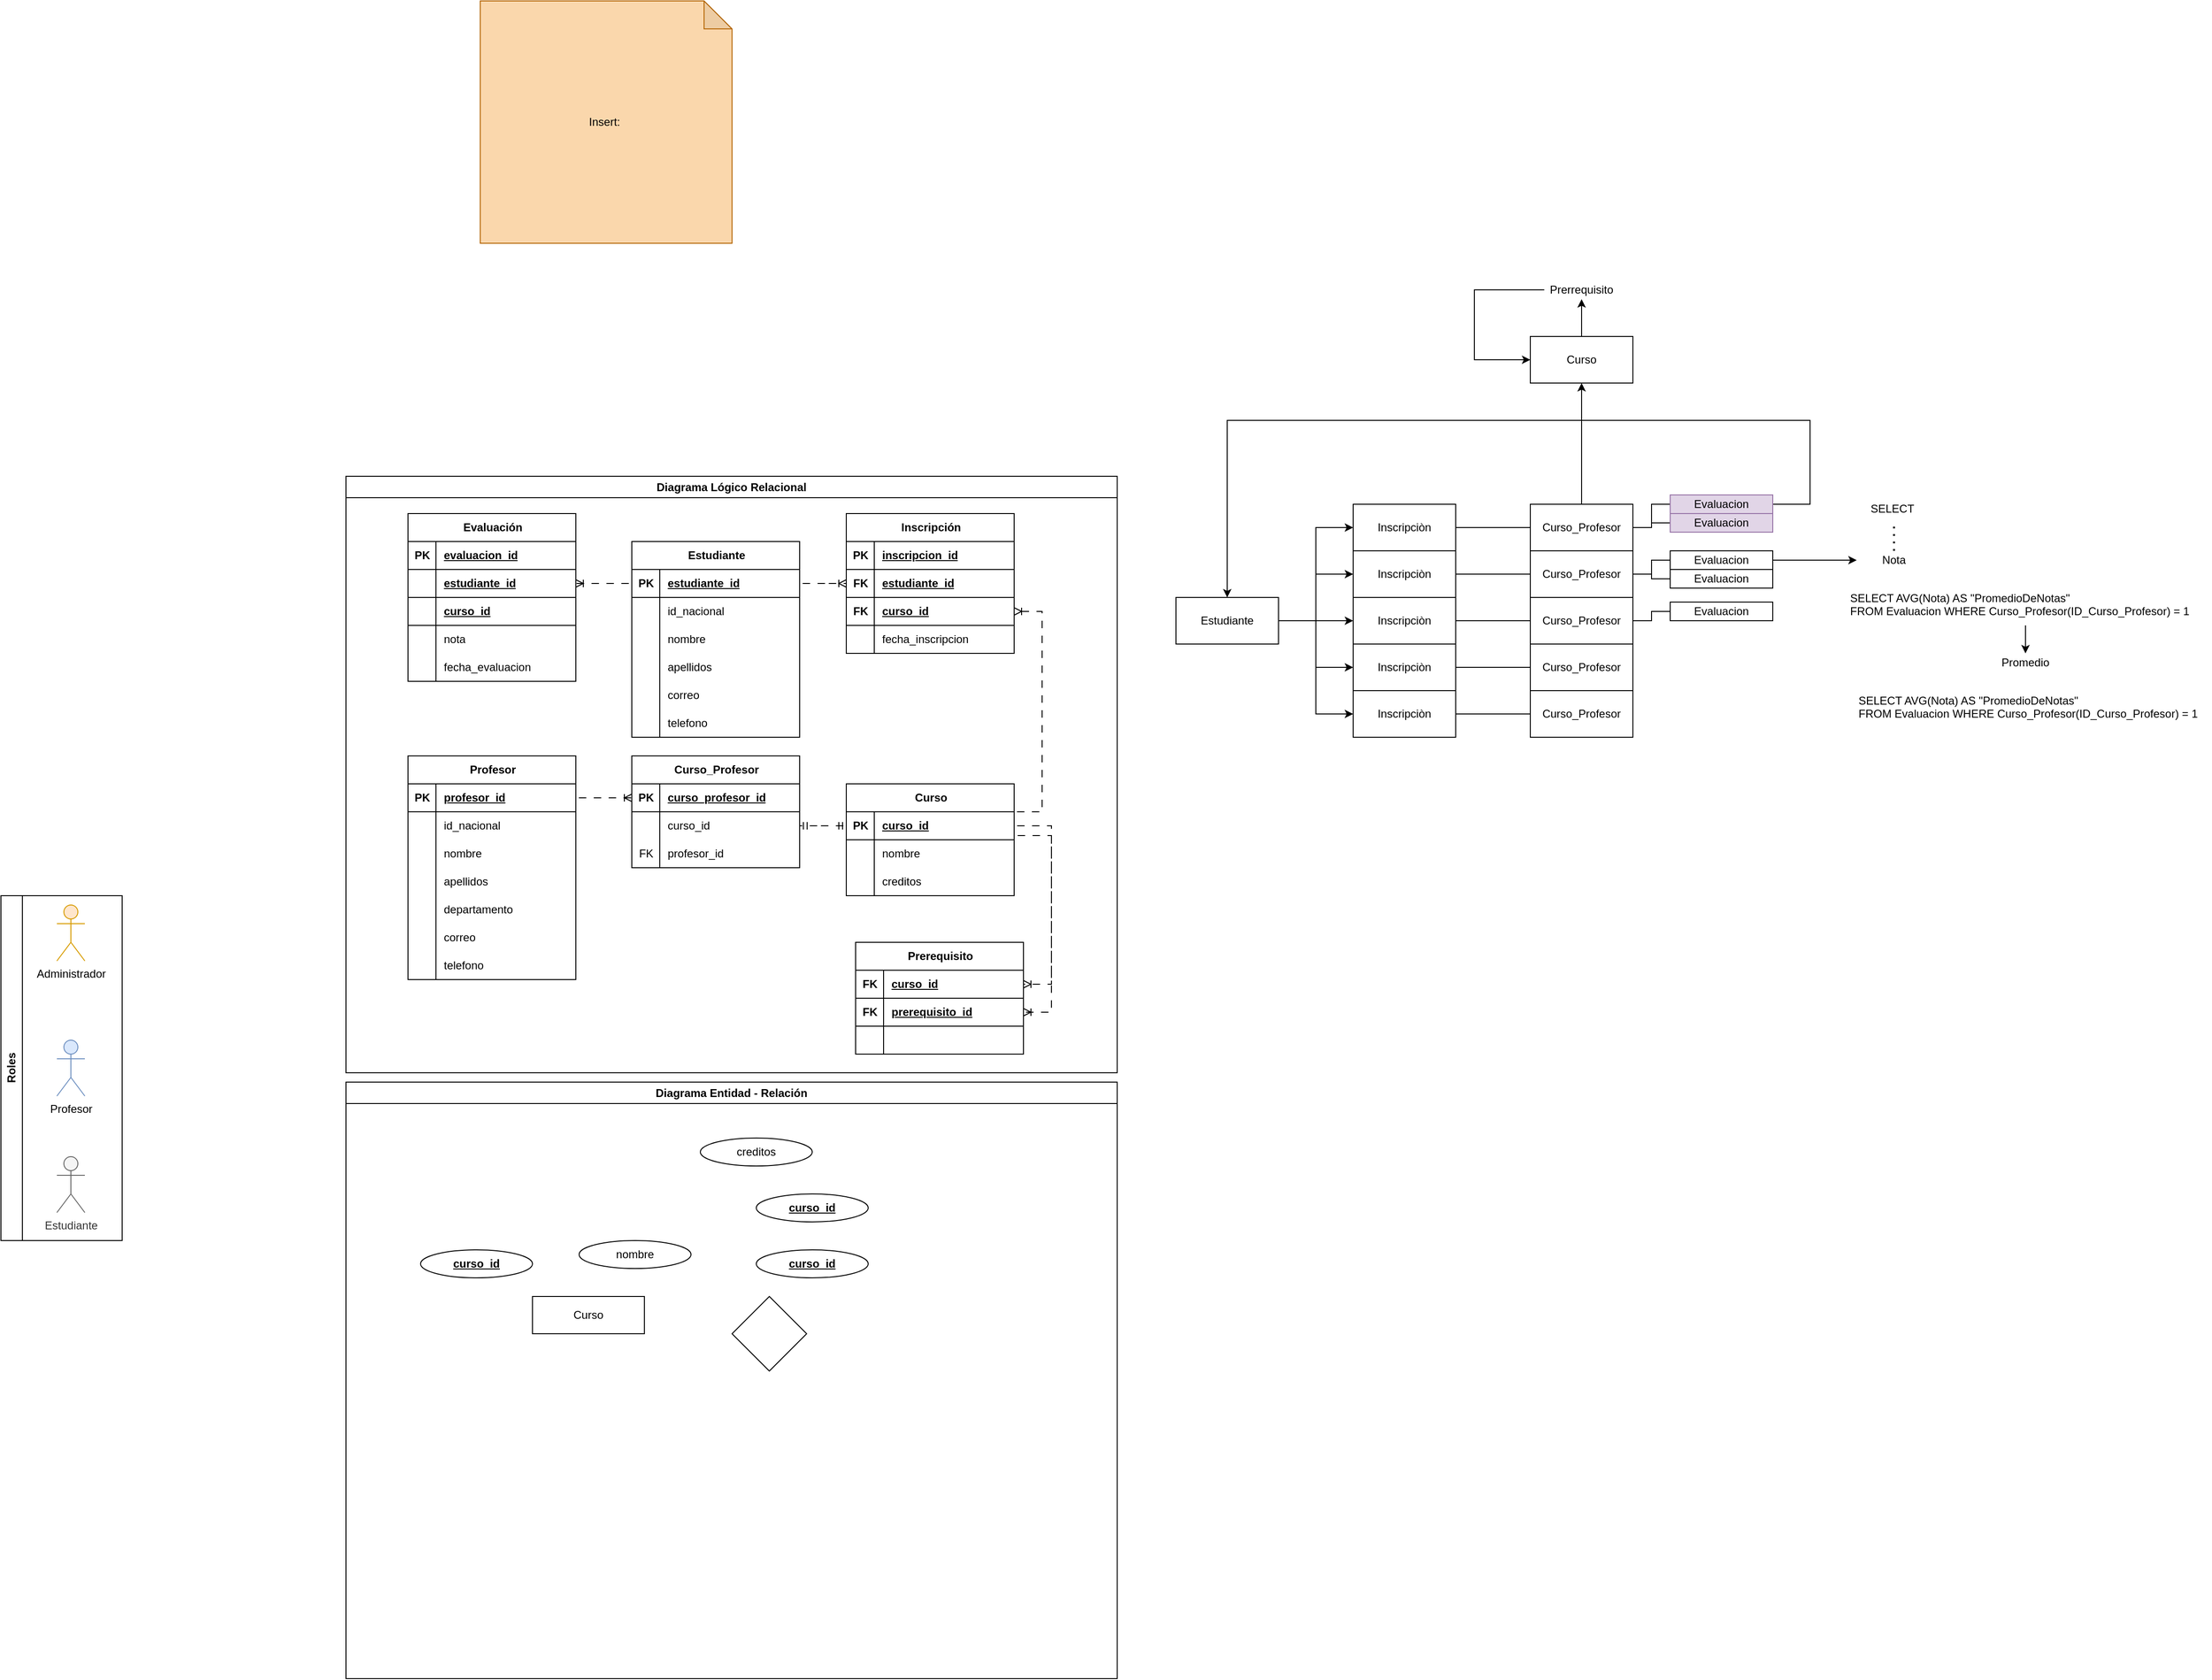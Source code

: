 <mxfile version="25.0.1">
  <diagram name="Página-1" id="Hu1RpbqM-3y1SFzPW29S">
    <mxGraphModel dx="1707" dy="1715" grid="1" gridSize="10" guides="1" tooltips="1" connect="1" arrows="1" fold="1" page="1" pageScale="1" pageWidth="827" pageHeight="1169" math="0" shadow="0">
      <root>
        <mxCell id="0" />
        <mxCell id="1" parent="0" />
        <mxCell id="tVakCNewuX55BOLKWGS_-75" style="edgeStyle=orthogonalEdgeStyle;rounded=0;orthogonalLoop=1;jettySize=auto;html=1;entryX=1;entryY=0.5;entryDx=0;entryDy=0;endArrow=ERone;endFill=0;startArrow=ERoneToMany;startFill=0;" parent="1" source="tVakCNewuX55BOLKWGS_-47" target="tVakCNewuX55BOLKWGS_-2" edge="1">
          <mxGeometry relative="1" as="geometry" />
        </mxCell>
        <mxCell id="tVakCNewuX55BOLKWGS_-76" style="edgeStyle=orthogonalEdgeStyle;rounded=0;orthogonalLoop=1;jettySize=auto;html=1;entryX=1;entryY=0.5;entryDx=0;entryDy=0;endArrow=ERone;endFill=0;startArrow=ERone;startFill=0;" parent="1" source="tVakCNewuX55BOLKWGS_-50" target="tVakCNewuX55BOLKWGS_-15" edge="1">
          <mxGeometry relative="1" as="geometry" />
        </mxCell>
        <mxCell id="tVakCNewuX55BOLKWGS_-77" style="edgeStyle=orthogonalEdgeStyle;rounded=0;orthogonalLoop=1;jettySize=auto;html=1;endArrow=ERone;endFill=0;startArrow=ERone;startFill=0;" parent="1" source="tVakCNewuX55BOLKWGS_-69" target="tVakCNewuX55BOLKWGS_-15" edge="1">
          <mxGeometry relative="1" as="geometry" />
        </mxCell>
        <mxCell id="tVakCNewuX55BOLKWGS_-78" style="edgeStyle=orthogonalEdgeStyle;rounded=0;orthogonalLoop=1;jettySize=auto;html=1;entryX=0;entryY=0.5;entryDx=0;entryDy=0;endArrow=ERone;endFill=0;startArrow=ERoneToMany;startFill=0;" parent="1" source="tVakCNewuX55BOLKWGS_-63" target="tVakCNewuX55BOLKWGS_-2" edge="1">
          <mxGeometry relative="1" as="geometry" />
        </mxCell>
        <mxCell id="tVakCNewuX55BOLKWGS_-80" value="Insert:&amp;nbsp;" style="shape=note;whiteSpace=wrap;html=1;backgroundOutline=1;darkOpacity=0.05;fillColor=#fad7ac;strokeColor=#b46504;" parent="1" vertex="1">
          <mxGeometry x="144" y="-510" width="270" height="260" as="geometry" />
        </mxCell>
        <mxCell id="IsDlNpFLp2fR5QmGu0Rg-20" value="" style="edgeStyle=orthogonalEdgeStyle;rounded=0;orthogonalLoop=1;jettySize=auto;html=1;" parent="1" source="IsDlNpFLp2fR5QmGu0Rg-18" target="IsDlNpFLp2fR5QmGu0Rg-19" edge="1">
          <mxGeometry relative="1" as="geometry" />
        </mxCell>
        <mxCell id="IsDlNpFLp2fR5QmGu0Rg-25" style="edgeStyle=orthogonalEdgeStyle;rounded=0;orthogonalLoop=1;jettySize=auto;html=1;entryX=0;entryY=0.5;entryDx=0;entryDy=0;" parent="1" source="IsDlNpFLp2fR5QmGu0Rg-18" target="IsDlNpFLp2fR5QmGu0Rg-21" edge="1">
          <mxGeometry relative="1" as="geometry" />
        </mxCell>
        <mxCell id="IsDlNpFLp2fR5QmGu0Rg-26" style="edgeStyle=orthogonalEdgeStyle;rounded=0;orthogonalLoop=1;jettySize=auto;html=1;entryX=0;entryY=0.5;entryDx=0;entryDy=0;" parent="1" source="IsDlNpFLp2fR5QmGu0Rg-18" target="IsDlNpFLp2fR5QmGu0Rg-23" edge="1">
          <mxGeometry relative="1" as="geometry" />
        </mxCell>
        <mxCell id="IsDlNpFLp2fR5QmGu0Rg-27" style="edgeStyle=orthogonalEdgeStyle;rounded=0;orthogonalLoop=1;jettySize=auto;html=1;entryX=0;entryY=0.5;entryDx=0;entryDy=0;" parent="1" source="IsDlNpFLp2fR5QmGu0Rg-18" target="IsDlNpFLp2fR5QmGu0Rg-24" edge="1">
          <mxGeometry relative="1" as="geometry" />
        </mxCell>
        <mxCell id="IsDlNpFLp2fR5QmGu0Rg-28" style="edgeStyle=orthogonalEdgeStyle;rounded=0;orthogonalLoop=1;jettySize=auto;html=1;entryX=0;entryY=0.5;entryDx=0;entryDy=0;" parent="1" source="IsDlNpFLp2fR5QmGu0Rg-18" target="IsDlNpFLp2fR5QmGu0Rg-22" edge="1">
          <mxGeometry relative="1" as="geometry" />
        </mxCell>
        <mxCell id="IsDlNpFLp2fR5QmGu0Rg-18" value="Estudiante" style="html=1;whiteSpace=wrap;" parent="1" vertex="1">
          <mxGeometry x="890" y="130" width="110" height="50" as="geometry" />
        </mxCell>
        <mxCell id="IsDlNpFLp2fR5QmGu0Rg-36" style="edgeStyle=orthogonalEdgeStyle;rounded=0;orthogonalLoop=1;jettySize=auto;html=1;entryX=0;entryY=0.5;entryDx=0;entryDy=0;endArrow=none;endFill=0;" parent="1" source="IsDlNpFLp2fR5QmGu0Rg-19" target="IsDlNpFLp2fR5QmGu0Rg-32" edge="1">
          <mxGeometry relative="1" as="geometry" />
        </mxCell>
        <mxCell id="IsDlNpFLp2fR5QmGu0Rg-19" value="Inscripciòn" style="html=1;whiteSpace=wrap;" parent="1" vertex="1">
          <mxGeometry x="1080" y="130" width="110" height="50" as="geometry" />
        </mxCell>
        <mxCell id="IsDlNpFLp2fR5QmGu0Rg-38" style="edgeStyle=orthogonalEdgeStyle;rounded=0;orthogonalLoop=1;jettySize=auto;html=1;entryX=0;entryY=0.5;entryDx=0;entryDy=0;endArrow=none;endFill=0;" parent="1" source="IsDlNpFLp2fR5QmGu0Rg-21" target="IsDlNpFLp2fR5QmGu0Rg-34" edge="1">
          <mxGeometry relative="1" as="geometry" />
        </mxCell>
        <mxCell id="IsDlNpFLp2fR5QmGu0Rg-21" value="Inscripciòn" style="html=1;whiteSpace=wrap;" parent="1" vertex="1">
          <mxGeometry x="1080" y="230" width="110" height="50" as="geometry" />
        </mxCell>
        <mxCell id="IsDlNpFLp2fR5QmGu0Rg-30" value="" style="edgeStyle=orthogonalEdgeStyle;rounded=0;orthogonalLoop=1;jettySize=auto;html=1;endArrow=none;endFill=0;" parent="1" source="IsDlNpFLp2fR5QmGu0Rg-22" target="IsDlNpFLp2fR5QmGu0Rg-29" edge="1">
          <mxGeometry relative="1" as="geometry" />
        </mxCell>
        <mxCell id="IsDlNpFLp2fR5QmGu0Rg-22" value="Inscripciòn" style="html=1;whiteSpace=wrap;" parent="1" vertex="1">
          <mxGeometry x="1080" y="30" width="110" height="50" as="geometry" />
        </mxCell>
        <mxCell id="IsDlNpFLp2fR5QmGu0Rg-37" style="edgeStyle=orthogonalEdgeStyle;rounded=0;orthogonalLoop=1;jettySize=auto;html=1;entryX=0;entryY=0.5;entryDx=0;entryDy=0;endArrow=none;endFill=0;" parent="1" source="IsDlNpFLp2fR5QmGu0Rg-23" target="IsDlNpFLp2fR5QmGu0Rg-33" edge="1">
          <mxGeometry relative="1" as="geometry" />
        </mxCell>
        <mxCell id="IsDlNpFLp2fR5QmGu0Rg-23" value="Inscripciòn" style="html=1;whiteSpace=wrap;" parent="1" vertex="1">
          <mxGeometry x="1080" y="180" width="110" height="50" as="geometry" />
        </mxCell>
        <mxCell id="IsDlNpFLp2fR5QmGu0Rg-35" style="edgeStyle=orthogonalEdgeStyle;rounded=0;orthogonalLoop=1;jettySize=auto;html=1;entryX=0;entryY=0.5;entryDx=0;entryDy=0;endArrow=none;endFill=0;" parent="1" source="IsDlNpFLp2fR5QmGu0Rg-24" target="IsDlNpFLp2fR5QmGu0Rg-31" edge="1">
          <mxGeometry relative="1" as="geometry" />
        </mxCell>
        <mxCell id="IsDlNpFLp2fR5QmGu0Rg-24" value="Inscripciòn" style="html=1;whiteSpace=wrap;" parent="1" vertex="1">
          <mxGeometry x="1080" y="80" width="110" height="50" as="geometry" />
        </mxCell>
        <mxCell id="IsDlNpFLp2fR5QmGu0Rg-40" value="" style="edgeStyle=orthogonalEdgeStyle;rounded=0;orthogonalLoop=1;jettySize=auto;html=1;endArrow=baseDash;endFill=0;" parent="1" source="IsDlNpFLp2fR5QmGu0Rg-29" target="IsDlNpFLp2fR5QmGu0Rg-39" edge="1">
          <mxGeometry relative="1" as="geometry" />
        </mxCell>
        <mxCell id="IsDlNpFLp2fR5QmGu0Rg-56" style="edgeStyle=orthogonalEdgeStyle;rounded=0;orthogonalLoop=1;jettySize=auto;html=1;entryX=0.5;entryY=1;entryDx=0;entryDy=0;" parent="1" source="IsDlNpFLp2fR5QmGu0Rg-29" target="IsDlNpFLp2fR5QmGu0Rg-55" edge="1">
          <mxGeometry relative="1" as="geometry" />
        </mxCell>
        <mxCell id="IsDlNpFLp2fR5QmGu0Rg-29" value="Curso_Profesor" style="html=1;whiteSpace=wrap;" parent="1" vertex="1">
          <mxGeometry x="1270" y="30" width="110" height="50" as="geometry" />
        </mxCell>
        <mxCell id="IsDlNpFLp2fR5QmGu0Rg-31" value="Curso_Profesor" style="html=1;whiteSpace=wrap;" parent="1" vertex="1">
          <mxGeometry x="1270" y="80" width="110" height="50" as="geometry" />
        </mxCell>
        <mxCell id="IsDlNpFLp2fR5QmGu0Rg-32" value="Curso_Profesor" style="html=1;whiteSpace=wrap;" parent="1" vertex="1">
          <mxGeometry x="1270" y="130" width="110" height="50" as="geometry" />
        </mxCell>
        <mxCell id="IsDlNpFLp2fR5QmGu0Rg-33" value="Curso_Profesor" style="html=1;whiteSpace=wrap;" parent="1" vertex="1">
          <mxGeometry x="1270" y="180" width="110" height="50" as="geometry" />
        </mxCell>
        <mxCell id="IsDlNpFLp2fR5QmGu0Rg-34" value="Curso_Profesor" style="html=1;whiteSpace=wrap;" parent="1" vertex="1">
          <mxGeometry x="1270" y="230" width="110" height="50" as="geometry" />
        </mxCell>
        <mxCell id="IsDlNpFLp2fR5QmGu0Rg-51" style="edgeStyle=orthogonalEdgeStyle;rounded=0;orthogonalLoop=1;jettySize=auto;html=1;entryX=0.5;entryY=0;entryDx=0;entryDy=0;exitX=1;exitY=0.5;exitDx=0;exitDy=0;" parent="1" source="IsDlNpFLp2fR5QmGu0Rg-39" target="IsDlNpFLp2fR5QmGu0Rg-18" edge="1">
          <mxGeometry relative="1" as="geometry">
            <Array as="points">
              <mxPoint x="1570" y="30" />
              <mxPoint x="1570" y="-60" />
              <mxPoint x="945" y="-60" />
            </Array>
          </mxGeometry>
        </mxCell>
        <mxCell id="IsDlNpFLp2fR5QmGu0Rg-39" value="Evaluacion" style="html=1;whiteSpace=wrap;fillColor=#e1d5e7;strokeColor=#9673a6;" parent="1" vertex="1">
          <mxGeometry x="1420" y="20" width="110" height="20" as="geometry" />
        </mxCell>
        <mxCell id="IsDlNpFLp2fR5QmGu0Rg-41" value="" style="edgeStyle=orthogonalEdgeStyle;rounded=0;orthogonalLoop=1;jettySize=auto;html=1;endArrow=baseDash;endFill=0;exitX=1;exitY=0.5;exitDx=0;exitDy=0;" parent="1" source="IsDlNpFLp2fR5QmGu0Rg-29" target="IsDlNpFLp2fR5QmGu0Rg-42" edge="1">
          <mxGeometry relative="1" as="geometry">
            <mxPoint x="1390" y="65" as="sourcePoint" />
          </mxGeometry>
        </mxCell>
        <mxCell id="IsDlNpFLp2fR5QmGu0Rg-42" value="Evaluacion" style="html=1;whiteSpace=wrap;fillColor=#e1d5e7;strokeColor=#9673a6;" parent="1" vertex="1">
          <mxGeometry x="1420" y="40" width="110" height="20" as="geometry" />
        </mxCell>
        <mxCell id="IsDlNpFLp2fR5QmGu0Rg-43" value="" style="edgeStyle=orthogonalEdgeStyle;rounded=0;orthogonalLoop=1;jettySize=auto;html=1;endArrow=baseDash;endFill=0;exitX=1;exitY=0.5;exitDx=0;exitDy=0;" parent="1" source="IsDlNpFLp2fR5QmGu0Rg-31" target="IsDlNpFLp2fR5QmGu0Rg-44" edge="1">
          <mxGeometry relative="1" as="geometry">
            <mxPoint x="1400" y="75" as="sourcePoint" />
          </mxGeometry>
        </mxCell>
        <mxCell id="IsDlNpFLp2fR5QmGu0Rg-44" value="Evaluacion" style="html=1;whiteSpace=wrap;" parent="1" vertex="1">
          <mxGeometry x="1420" y="100" width="110" height="20" as="geometry" />
        </mxCell>
        <mxCell id="IsDlNpFLp2fR5QmGu0Rg-45" value="" style="edgeStyle=orthogonalEdgeStyle;rounded=0;orthogonalLoop=1;jettySize=auto;html=1;endArrow=baseDash;endFill=0;exitX=1;exitY=0.5;exitDx=0;exitDy=0;" parent="1" source="IsDlNpFLp2fR5QmGu0Rg-31" target="IsDlNpFLp2fR5QmGu0Rg-46" edge="1">
          <mxGeometry relative="1" as="geometry">
            <mxPoint x="1410" y="85" as="sourcePoint" />
          </mxGeometry>
        </mxCell>
        <mxCell id="IsDlNpFLp2fR5QmGu0Rg-62" style="edgeStyle=orthogonalEdgeStyle;rounded=0;orthogonalLoop=1;jettySize=auto;html=1;" parent="1" source="IsDlNpFLp2fR5QmGu0Rg-46" target="IsDlNpFLp2fR5QmGu0Rg-61" edge="1">
          <mxGeometry relative="1" as="geometry" />
        </mxCell>
        <mxCell id="IsDlNpFLp2fR5QmGu0Rg-46" value="Evaluacion" style="html=1;whiteSpace=wrap;" parent="1" vertex="1">
          <mxGeometry x="1420" y="80" width="110" height="20" as="geometry" />
        </mxCell>
        <mxCell id="IsDlNpFLp2fR5QmGu0Rg-47" value="" style="edgeStyle=orthogonalEdgeStyle;rounded=0;orthogonalLoop=1;jettySize=auto;html=1;endArrow=baseDash;endFill=0;exitX=1;exitY=0.5;exitDx=0;exitDy=0;" parent="1" source="IsDlNpFLp2fR5QmGu0Rg-32" target="IsDlNpFLp2fR5QmGu0Rg-48" edge="1">
          <mxGeometry relative="1" as="geometry">
            <mxPoint x="1390" y="125" as="sourcePoint" />
          </mxGeometry>
        </mxCell>
        <mxCell id="IsDlNpFLp2fR5QmGu0Rg-48" value="Evaluacion" style="html=1;whiteSpace=wrap;" parent="1" vertex="1">
          <mxGeometry x="1420" y="135" width="110" height="20" as="geometry" />
        </mxCell>
        <mxCell id="IsDlNpFLp2fR5QmGu0Rg-58" style="edgeStyle=orthogonalEdgeStyle;rounded=0;orthogonalLoop=1;jettySize=auto;html=1;" parent="1" source="IsDlNpFLp2fR5QmGu0Rg-55" target="IsDlNpFLp2fR5QmGu0Rg-57" edge="1">
          <mxGeometry relative="1" as="geometry" />
        </mxCell>
        <mxCell id="IsDlNpFLp2fR5QmGu0Rg-55" value="Curso" style="html=1;whiteSpace=wrap;" parent="1" vertex="1">
          <mxGeometry x="1270" y="-150" width="110" height="50" as="geometry" />
        </mxCell>
        <mxCell id="IsDlNpFLp2fR5QmGu0Rg-59" style="edgeStyle=orthogonalEdgeStyle;rounded=0;orthogonalLoop=1;jettySize=auto;html=1;entryX=0;entryY=0.5;entryDx=0;entryDy=0;exitX=0;exitY=0.5;exitDx=0;exitDy=0;" parent="1" source="IsDlNpFLp2fR5QmGu0Rg-57" target="IsDlNpFLp2fR5QmGu0Rg-55" edge="1">
          <mxGeometry relative="1" as="geometry">
            <Array as="points">
              <mxPoint x="1210" y="-200" />
              <mxPoint x="1210" y="-125" />
            </Array>
          </mxGeometry>
        </mxCell>
        <UserObject label="Prerrequisito" placeholders="1" name="Variable" id="IsDlNpFLp2fR5QmGu0Rg-57">
          <mxCell style="text;html=1;strokeColor=none;fillColor=none;align=center;verticalAlign=middle;whiteSpace=wrap;overflow=hidden;" parent="1" vertex="1">
            <mxGeometry x="1285" y="-210" width="80" height="20" as="geometry" />
          </mxCell>
        </UserObject>
        <mxCell id="IsDlNpFLp2fR5QmGu0Rg-60" value="SELECT&amp;nbsp;" style="text;html=1;align=center;verticalAlign=middle;whiteSpace=wrap;rounded=0;" parent="1" vertex="1">
          <mxGeometry x="1630" y="20" width="60" height="30" as="geometry" />
        </mxCell>
        <UserObject label="Nota" placeholders="1" name="Variable" id="IsDlNpFLp2fR5QmGu0Rg-61">
          <mxCell style="text;html=1;strokeColor=none;fillColor=none;align=center;verticalAlign=middle;whiteSpace=wrap;overflow=hidden;" parent="1" vertex="1">
            <mxGeometry x="1620" y="80" width="80" height="20" as="geometry" />
          </mxCell>
        </UserObject>
        <mxCell id="IsDlNpFLp2fR5QmGu0Rg-63" value="" style="endArrow=none;dashed=1;html=1;dashPattern=1 3;strokeWidth=2;rounded=0;exitX=0.5;exitY=0;exitDx=0;exitDy=0;entryX=0.5;entryY=1;entryDx=0;entryDy=0;" parent="1" source="IsDlNpFLp2fR5QmGu0Rg-61" target="IsDlNpFLp2fR5QmGu0Rg-60" edge="1">
          <mxGeometry width="50" height="50" relative="1" as="geometry">
            <mxPoint x="1580" y="100" as="sourcePoint" />
            <mxPoint x="1630" y="50" as="targetPoint" />
          </mxGeometry>
        </mxCell>
        <mxCell id="IsDlNpFLp2fR5QmGu0Rg-66" style="edgeStyle=orthogonalEdgeStyle;rounded=0;orthogonalLoop=1;jettySize=auto;html=1;" parent="1" source="IsDlNpFLp2fR5QmGu0Rg-64" target="IsDlNpFLp2fR5QmGu0Rg-65" edge="1">
          <mxGeometry relative="1" as="geometry" />
        </mxCell>
        <mxCell id="IsDlNpFLp2fR5QmGu0Rg-64" value="SELECT AVG(Nota) AS &quot;PromedioDeNotas&quot;&lt;div&gt;FROM Evaluacion WHERE Curso_Profesor(ID_Curso_Profesor) = 1&lt;/div&gt;&lt;div&gt;&lt;br&gt;&lt;/div&gt;" style="text;html=1;align=left;verticalAlign=middle;whiteSpace=wrap;rounded=0;" parent="1" vertex="1">
          <mxGeometry x="1611" y="130" width="380" height="30" as="geometry" />
        </mxCell>
        <UserObject label="Promedio" placeholders="1" name="Variable" id="IsDlNpFLp2fR5QmGu0Rg-65">
          <mxCell style="text;html=1;strokeColor=none;fillColor=none;align=center;verticalAlign=middle;whiteSpace=wrap;overflow=hidden;" parent="1" vertex="1">
            <mxGeometry x="1761" y="190" width="80" height="20" as="geometry" />
          </mxCell>
        </UserObject>
        <mxCell id="IsDlNpFLp2fR5QmGu0Rg-67" value="SELECT AVG(Nota) AS &quot;PromedioDeNotas&quot;&lt;div&gt;FROM Evaluacion WHERE Curso_Profesor(ID_Curso_Profesor) = 1&lt;/div&gt;&lt;div&gt;&lt;br&gt;&lt;/div&gt;" style="text;html=1;align=left;verticalAlign=middle;whiteSpace=wrap;rounded=0;" parent="1" vertex="1">
          <mxGeometry x="1620" y="240" width="380" height="30" as="geometry" />
        </mxCell>
        <mxCell id="ZIFsrbRC7Q8bUAKaAm2p-65" value="Roles" style="swimlane;horizontal=0;whiteSpace=wrap;html=1;" vertex="1" parent="1">
          <mxGeometry x="-370" y="450" width="130" height="370" as="geometry" />
        </mxCell>
        <mxCell id="ZIFsrbRC7Q8bUAKaAm2p-2" value="Profesor" style="shape=umlActor;verticalLabelPosition=bottom;verticalAlign=top;html=1;outlineConnect=0;fillColor=#dae8fc;strokeColor=#6c8ebf;" vertex="1" parent="ZIFsrbRC7Q8bUAKaAm2p-65">
          <mxGeometry x="60" y="155" width="30" height="60" as="geometry" />
        </mxCell>
        <mxCell id="ZIFsrbRC7Q8bUAKaAm2p-1" value="Estudiante" style="shape=umlActor;verticalLabelPosition=bottom;verticalAlign=top;html=1;outlineConnect=0;fillColor=#f5f5f5;fontColor=#333333;strokeColor=#666666;" vertex="1" parent="ZIFsrbRC7Q8bUAKaAm2p-65">
          <mxGeometry x="60" y="280" width="30" height="60" as="geometry" />
        </mxCell>
        <mxCell id="ZIFsrbRC7Q8bUAKaAm2p-3" value="Administrador" style="shape=umlActor;verticalLabelPosition=bottom;verticalAlign=top;html=1;outlineConnect=0;fillColor=#ffe6cc;strokeColor=#d79b00;" vertex="1" parent="ZIFsrbRC7Q8bUAKaAm2p-65">
          <mxGeometry x="60" y="10" width="30" height="60" as="geometry" />
        </mxCell>
        <mxCell id="ZIFsrbRC7Q8bUAKaAm2p-66" value="Diagrama Lógico Relacional" style="swimlane;whiteSpace=wrap;html=1;" vertex="1" parent="1">
          <mxGeometry width="827" height="640" as="geometry" />
        </mxCell>
        <mxCell id="tVakCNewuX55BOLKWGS_-1" value="Estudiante" style="shape=table;startSize=30;container=1;collapsible=1;childLayout=tableLayout;fixedRows=1;rowLines=0;fontStyle=1;align=center;resizeLast=1;html=1;" parent="ZIFsrbRC7Q8bUAKaAm2p-66" vertex="1">
          <mxGeometry x="306.5" y="70" width="180" height="210" as="geometry" />
        </mxCell>
        <mxCell id="tVakCNewuX55BOLKWGS_-2" value="" style="shape=tableRow;horizontal=0;startSize=0;swimlaneHead=0;swimlaneBody=0;fillColor=none;collapsible=0;dropTarget=0;points=[[0,0.5],[1,0.5]];portConstraint=eastwest;top=0;left=0;right=0;bottom=1;" parent="tVakCNewuX55BOLKWGS_-1" vertex="1">
          <mxGeometry y="30" width="180" height="30" as="geometry" />
        </mxCell>
        <mxCell id="tVakCNewuX55BOLKWGS_-3" value="PK" style="shape=partialRectangle;connectable=0;fillColor=none;top=0;left=0;bottom=0;right=0;fontStyle=1;overflow=hidden;whiteSpace=wrap;html=1;" parent="tVakCNewuX55BOLKWGS_-2" vertex="1">
          <mxGeometry width="30" height="30" as="geometry">
            <mxRectangle width="30" height="30" as="alternateBounds" />
          </mxGeometry>
        </mxCell>
        <mxCell id="tVakCNewuX55BOLKWGS_-4" value="estudiante_id" style="shape=partialRectangle;connectable=0;fillColor=none;top=0;left=0;bottom=0;right=0;align=left;spacingLeft=6;fontStyle=5;overflow=hidden;whiteSpace=wrap;html=1;" parent="tVakCNewuX55BOLKWGS_-2" vertex="1">
          <mxGeometry x="30" width="150" height="30" as="geometry">
            <mxRectangle width="150" height="30" as="alternateBounds" />
          </mxGeometry>
        </mxCell>
        <mxCell id="ZIFsrbRC7Q8bUAKaAm2p-4" style="shape=tableRow;horizontal=0;startSize=0;swimlaneHead=0;swimlaneBody=0;fillColor=none;collapsible=0;dropTarget=0;points=[[0,0.5],[1,0.5]];portConstraint=eastwest;top=0;left=0;right=0;bottom=0;" vertex="1" parent="tVakCNewuX55BOLKWGS_-1">
          <mxGeometry y="60" width="180" height="30" as="geometry" />
        </mxCell>
        <mxCell id="ZIFsrbRC7Q8bUAKaAm2p-5" style="shape=partialRectangle;connectable=0;fillColor=none;top=0;left=0;bottom=0;right=0;editable=1;overflow=hidden;whiteSpace=wrap;html=1;" vertex="1" parent="ZIFsrbRC7Q8bUAKaAm2p-4">
          <mxGeometry width="30" height="30" as="geometry">
            <mxRectangle width="30" height="30" as="alternateBounds" />
          </mxGeometry>
        </mxCell>
        <mxCell id="ZIFsrbRC7Q8bUAKaAm2p-6" value="id_nacional" style="shape=partialRectangle;connectable=0;fillColor=none;top=0;left=0;bottom=0;right=0;align=left;spacingLeft=6;overflow=hidden;whiteSpace=wrap;html=1;" vertex="1" parent="ZIFsrbRC7Q8bUAKaAm2p-4">
          <mxGeometry x="30" width="150" height="30" as="geometry">
            <mxRectangle width="150" height="30" as="alternateBounds" />
          </mxGeometry>
        </mxCell>
        <mxCell id="tVakCNewuX55BOLKWGS_-5" value="" style="shape=tableRow;horizontal=0;startSize=0;swimlaneHead=0;swimlaneBody=0;fillColor=none;collapsible=0;dropTarget=0;points=[[0,0.5],[1,0.5]];portConstraint=eastwest;top=0;left=0;right=0;bottom=0;" parent="tVakCNewuX55BOLKWGS_-1" vertex="1">
          <mxGeometry y="90" width="180" height="30" as="geometry" />
        </mxCell>
        <mxCell id="tVakCNewuX55BOLKWGS_-6" value="" style="shape=partialRectangle;connectable=0;fillColor=none;top=0;left=0;bottom=0;right=0;editable=1;overflow=hidden;whiteSpace=wrap;html=1;" parent="tVakCNewuX55BOLKWGS_-5" vertex="1">
          <mxGeometry width="30" height="30" as="geometry">
            <mxRectangle width="30" height="30" as="alternateBounds" />
          </mxGeometry>
        </mxCell>
        <mxCell id="tVakCNewuX55BOLKWGS_-7" value="nombre" style="shape=partialRectangle;connectable=0;fillColor=none;top=0;left=0;bottom=0;right=0;align=left;spacingLeft=6;overflow=hidden;whiteSpace=wrap;html=1;" parent="tVakCNewuX55BOLKWGS_-5" vertex="1">
          <mxGeometry x="30" width="150" height="30" as="geometry">
            <mxRectangle width="150" height="30" as="alternateBounds" />
          </mxGeometry>
        </mxCell>
        <mxCell id="tVakCNewuX55BOLKWGS_-8" value="" style="shape=tableRow;horizontal=0;startSize=0;swimlaneHead=0;swimlaneBody=0;fillColor=none;collapsible=0;dropTarget=0;points=[[0,0.5],[1,0.5]];portConstraint=eastwest;top=0;left=0;right=0;bottom=0;" parent="tVakCNewuX55BOLKWGS_-1" vertex="1">
          <mxGeometry y="120" width="180" height="30" as="geometry" />
        </mxCell>
        <mxCell id="tVakCNewuX55BOLKWGS_-9" value="" style="shape=partialRectangle;connectable=0;fillColor=none;top=0;left=0;bottom=0;right=0;editable=1;overflow=hidden;whiteSpace=wrap;html=1;" parent="tVakCNewuX55BOLKWGS_-8" vertex="1">
          <mxGeometry width="30" height="30" as="geometry">
            <mxRectangle width="30" height="30" as="alternateBounds" />
          </mxGeometry>
        </mxCell>
        <mxCell id="tVakCNewuX55BOLKWGS_-10" value="apellidos" style="shape=partialRectangle;connectable=0;fillColor=none;top=0;left=0;bottom=0;right=0;align=left;spacingLeft=6;overflow=hidden;whiteSpace=wrap;html=1;" parent="tVakCNewuX55BOLKWGS_-8" vertex="1">
          <mxGeometry x="30" width="150" height="30" as="geometry">
            <mxRectangle width="150" height="30" as="alternateBounds" />
          </mxGeometry>
        </mxCell>
        <mxCell id="tVakCNewuX55BOLKWGS_-11" value="" style="shape=tableRow;horizontal=0;startSize=0;swimlaneHead=0;swimlaneBody=0;fillColor=none;collapsible=0;dropTarget=0;points=[[0,0.5],[1,0.5]];portConstraint=eastwest;top=0;left=0;right=0;bottom=0;" parent="tVakCNewuX55BOLKWGS_-1" vertex="1">
          <mxGeometry y="150" width="180" height="30" as="geometry" />
        </mxCell>
        <mxCell id="tVakCNewuX55BOLKWGS_-12" value="" style="shape=partialRectangle;connectable=0;fillColor=none;top=0;left=0;bottom=0;right=0;editable=1;overflow=hidden;whiteSpace=wrap;html=1;" parent="tVakCNewuX55BOLKWGS_-11" vertex="1">
          <mxGeometry width="30" height="30" as="geometry">
            <mxRectangle width="30" height="30" as="alternateBounds" />
          </mxGeometry>
        </mxCell>
        <mxCell id="tVakCNewuX55BOLKWGS_-13" value="correo" style="shape=partialRectangle;connectable=0;fillColor=none;top=0;left=0;bottom=0;right=0;align=left;spacingLeft=6;overflow=hidden;whiteSpace=wrap;html=1;" parent="tVakCNewuX55BOLKWGS_-11" vertex="1">
          <mxGeometry x="30" width="150" height="30" as="geometry">
            <mxRectangle width="150" height="30" as="alternateBounds" />
          </mxGeometry>
        </mxCell>
        <mxCell id="tVakCNewuX55BOLKWGS_-72" style="shape=tableRow;horizontal=0;startSize=0;swimlaneHead=0;swimlaneBody=0;fillColor=none;collapsible=0;dropTarget=0;points=[[0,0.5],[1,0.5]];portConstraint=eastwest;top=0;left=0;right=0;bottom=0;" parent="tVakCNewuX55BOLKWGS_-1" vertex="1">
          <mxGeometry y="180" width="180" height="30" as="geometry" />
        </mxCell>
        <mxCell id="tVakCNewuX55BOLKWGS_-73" style="shape=partialRectangle;connectable=0;fillColor=none;top=0;left=0;bottom=0;right=0;editable=1;overflow=hidden;whiteSpace=wrap;html=1;" parent="tVakCNewuX55BOLKWGS_-72" vertex="1">
          <mxGeometry width="30" height="30" as="geometry">
            <mxRectangle width="30" height="30" as="alternateBounds" />
          </mxGeometry>
        </mxCell>
        <mxCell id="tVakCNewuX55BOLKWGS_-74" value="telefono" style="shape=partialRectangle;connectable=0;fillColor=none;top=0;left=0;bottom=0;right=0;align=left;spacingLeft=6;overflow=hidden;whiteSpace=wrap;html=1;" parent="tVakCNewuX55BOLKWGS_-72" vertex="1">
          <mxGeometry x="30" width="150" height="30" as="geometry">
            <mxRectangle width="150" height="30" as="alternateBounds" />
          </mxGeometry>
        </mxCell>
        <mxCell id="tVakCNewuX55BOLKWGS_-14" value="Curso_Profesor" style="shape=table;startSize=30;container=1;collapsible=1;childLayout=tableLayout;fixedRows=1;rowLines=0;fontStyle=1;align=center;resizeLast=1;html=1;" parent="ZIFsrbRC7Q8bUAKaAm2p-66" vertex="1">
          <mxGeometry x="306.5" y="300" width="180" height="120" as="geometry" />
        </mxCell>
        <mxCell id="tVakCNewuX55BOLKWGS_-15" value="" style="shape=tableRow;horizontal=0;startSize=0;swimlaneHead=0;swimlaneBody=0;fillColor=none;collapsible=0;dropTarget=0;points=[[0,0.5],[1,0.5]];portConstraint=eastwest;top=0;left=0;right=0;bottom=1;" parent="tVakCNewuX55BOLKWGS_-14" vertex="1">
          <mxGeometry y="30" width="180" height="30" as="geometry" />
        </mxCell>
        <mxCell id="tVakCNewuX55BOLKWGS_-16" value="PK" style="shape=partialRectangle;connectable=0;fillColor=none;top=0;left=0;bottom=0;right=0;fontStyle=1;overflow=hidden;whiteSpace=wrap;html=1;" parent="tVakCNewuX55BOLKWGS_-15" vertex="1">
          <mxGeometry width="30" height="30" as="geometry">
            <mxRectangle width="30" height="30" as="alternateBounds" />
          </mxGeometry>
        </mxCell>
        <mxCell id="tVakCNewuX55BOLKWGS_-17" value="curso_profesor_id" style="shape=partialRectangle;connectable=0;fillColor=none;top=0;left=0;bottom=0;right=0;align=left;spacingLeft=6;fontStyle=5;overflow=hidden;whiteSpace=wrap;html=1;" parent="tVakCNewuX55BOLKWGS_-15" vertex="1">
          <mxGeometry x="30" width="150" height="30" as="geometry">
            <mxRectangle width="150" height="30" as="alternateBounds" />
          </mxGeometry>
        </mxCell>
        <mxCell id="tVakCNewuX55BOLKWGS_-18" value="" style="shape=tableRow;horizontal=0;startSize=0;swimlaneHead=0;swimlaneBody=0;fillColor=none;collapsible=0;dropTarget=0;points=[[0,0.5],[1,0.5]];portConstraint=eastwest;top=0;left=0;right=0;bottom=0;" parent="tVakCNewuX55BOLKWGS_-14" vertex="1">
          <mxGeometry y="60" width="180" height="30" as="geometry" />
        </mxCell>
        <mxCell id="tVakCNewuX55BOLKWGS_-19" value="" style="shape=partialRectangle;connectable=0;fillColor=none;top=0;left=0;bottom=0;right=0;editable=1;overflow=hidden;whiteSpace=wrap;html=1;" parent="tVakCNewuX55BOLKWGS_-18" vertex="1">
          <mxGeometry width="30" height="30" as="geometry">
            <mxRectangle width="30" height="30" as="alternateBounds" />
          </mxGeometry>
        </mxCell>
        <mxCell id="tVakCNewuX55BOLKWGS_-20" value="curso_id" style="shape=partialRectangle;connectable=0;fillColor=none;top=0;left=0;bottom=0;right=0;align=left;spacingLeft=6;overflow=hidden;whiteSpace=wrap;html=1;" parent="tVakCNewuX55BOLKWGS_-18" vertex="1">
          <mxGeometry x="30" width="150" height="30" as="geometry">
            <mxRectangle width="150" height="30" as="alternateBounds" />
          </mxGeometry>
        </mxCell>
        <mxCell id="tVakCNewuX55BOLKWGS_-66" style="shape=tableRow;horizontal=0;startSize=0;swimlaneHead=0;swimlaneBody=0;fillColor=none;collapsible=0;dropTarget=0;points=[[0,0.5],[1,0.5]];portConstraint=eastwest;top=0;left=0;right=0;bottom=0;" parent="tVakCNewuX55BOLKWGS_-14" vertex="1">
          <mxGeometry y="90" width="180" height="30" as="geometry" />
        </mxCell>
        <mxCell id="tVakCNewuX55BOLKWGS_-67" value="FK" style="shape=partialRectangle;connectable=0;fillColor=none;top=0;left=0;bottom=0;right=0;editable=1;overflow=hidden;whiteSpace=wrap;html=1;" parent="tVakCNewuX55BOLKWGS_-66" vertex="1">
          <mxGeometry width="30" height="30" as="geometry">
            <mxRectangle width="30" height="30" as="alternateBounds" />
          </mxGeometry>
        </mxCell>
        <mxCell id="tVakCNewuX55BOLKWGS_-68" value="profesor_id" style="shape=partialRectangle;connectable=0;fillColor=none;top=0;left=0;bottom=0;right=0;align=left;spacingLeft=6;overflow=hidden;whiteSpace=wrap;html=1;" parent="tVakCNewuX55BOLKWGS_-66" vertex="1">
          <mxGeometry x="30" width="150" height="30" as="geometry">
            <mxRectangle width="150" height="30" as="alternateBounds" />
          </mxGeometry>
        </mxCell>
        <mxCell id="tVakCNewuX55BOLKWGS_-27" value="Profesor" style="shape=table;startSize=30;container=1;collapsible=1;childLayout=tableLayout;fixedRows=1;rowLines=0;fontStyle=1;align=center;resizeLast=1;html=1;" parent="ZIFsrbRC7Q8bUAKaAm2p-66" vertex="1">
          <mxGeometry x="66.5" y="300" width="180" height="240" as="geometry" />
        </mxCell>
        <mxCell id="tVakCNewuX55BOLKWGS_-28" value="" style="shape=tableRow;horizontal=0;startSize=0;swimlaneHead=0;swimlaneBody=0;fillColor=none;collapsible=0;dropTarget=0;points=[[0,0.5],[1,0.5]];portConstraint=eastwest;top=0;left=0;right=0;bottom=1;" parent="tVakCNewuX55BOLKWGS_-27" vertex="1">
          <mxGeometry y="30" width="180" height="30" as="geometry" />
        </mxCell>
        <mxCell id="tVakCNewuX55BOLKWGS_-29" value="PK" style="shape=partialRectangle;connectable=0;fillColor=none;top=0;left=0;bottom=0;right=0;fontStyle=1;overflow=hidden;whiteSpace=wrap;html=1;" parent="tVakCNewuX55BOLKWGS_-28" vertex="1">
          <mxGeometry width="30" height="30" as="geometry">
            <mxRectangle width="30" height="30" as="alternateBounds" />
          </mxGeometry>
        </mxCell>
        <mxCell id="tVakCNewuX55BOLKWGS_-30" value="profesor_id" style="shape=partialRectangle;connectable=0;fillColor=none;top=0;left=0;bottom=0;right=0;align=left;spacingLeft=6;fontStyle=5;overflow=hidden;whiteSpace=wrap;html=1;" parent="tVakCNewuX55BOLKWGS_-28" vertex="1">
          <mxGeometry x="30" width="150" height="30" as="geometry">
            <mxRectangle width="150" height="30" as="alternateBounds" />
          </mxGeometry>
        </mxCell>
        <mxCell id="ZIFsrbRC7Q8bUAKaAm2p-7" style="shape=tableRow;horizontal=0;startSize=0;swimlaneHead=0;swimlaneBody=0;fillColor=none;collapsible=0;dropTarget=0;points=[[0,0.5],[1,0.5]];portConstraint=eastwest;top=0;left=0;right=0;bottom=0;" vertex="1" parent="tVakCNewuX55BOLKWGS_-27">
          <mxGeometry y="60" width="180" height="30" as="geometry" />
        </mxCell>
        <mxCell id="ZIFsrbRC7Q8bUAKaAm2p-8" style="shape=partialRectangle;connectable=0;fillColor=none;top=0;left=0;bottom=0;right=0;editable=1;overflow=hidden;whiteSpace=wrap;html=1;" vertex="1" parent="ZIFsrbRC7Q8bUAKaAm2p-7">
          <mxGeometry width="30" height="30" as="geometry">
            <mxRectangle width="30" height="30" as="alternateBounds" />
          </mxGeometry>
        </mxCell>
        <mxCell id="ZIFsrbRC7Q8bUAKaAm2p-9" value="id_nacional" style="shape=partialRectangle;connectable=0;fillColor=none;top=0;left=0;bottom=0;right=0;align=left;spacingLeft=6;overflow=hidden;whiteSpace=wrap;html=1;" vertex="1" parent="ZIFsrbRC7Q8bUAKaAm2p-7">
          <mxGeometry x="30" width="150" height="30" as="geometry">
            <mxRectangle width="150" height="30" as="alternateBounds" />
          </mxGeometry>
        </mxCell>
        <mxCell id="tVakCNewuX55BOLKWGS_-31" value="" style="shape=tableRow;horizontal=0;startSize=0;swimlaneHead=0;swimlaneBody=0;fillColor=none;collapsible=0;dropTarget=0;points=[[0,0.5],[1,0.5]];portConstraint=eastwest;top=0;left=0;right=0;bottom=0;" parent="tVakCNewuX55BOLKWGS_-27" vertex="1">
          <mxGeometry y="90" width="180" height="30" as="geometry" />
        </mxCell>
        <mxCell id="tVakCNewuX55BOLKWGS_-32" value="" style="shape=partialRectangle;connectable=0;fillColor=none;top=0;left=0;bottom=0;right=0;editable=1;overflow=hidden;whiteSpace=wrap;html=1;" parent="tVakCNewuX55BOLKWGS_-31" vertex="1">
          <mxGeometry width="30" height="30" as="geometry">
            <mxRectangle width="30" height="30" as="alternateBounds" />
          </mxGeometry>
        </mxCell>
        <mxCell id="tVakCNewuX55BOLKWGS_-33" value="nombre" style="shape=partialRectangle;connectable=0;fillColor=none;top=0;left=0;bottom=0;right=0;align=left;spacingLeft=6;overflow=hidden;whiteSpace=wrap;html=1;" parent="tVakCNewuX55BOLKWGS_-31" vertex="1">
          <mxGeometry x="30" width="150" height="30" as="geometry">
            <mxRectangle width="150" height="30" as="alternateBounds" />
          </mxGeometry>
        </mxCell>
        <mxCell id="ZIFsrbRC7Q8bUAKaAm2p-13" style="shape=tableRow;horizontal=0;startSize=0;swimlaneHead=0;swimlaneBody=0;fillColor=none;collapsible=0;dropTarget=0;points=[[0,0.5],[1,0.5]];portConstraint=eastwest;top=0;left=0;right=0;bottom=0;" vertex="1" parent="tVakCNewuX55BOLKWGS_-27">
          <mxGeometry y="120" width="180" height="30" as="geometry" />
        </mxCell>
        <mxCell id="ZIFsrbRC7Q8bUAKaAm2p-14" style="shape=partialRectangle;connectable=0;fillColor=none;top=0;left=0;bottom=0;right=0;editable=1;overflow=hidden;whiteSpace=wrap;html=1;" vertex="1" parent="ZIFsrbRC7Q8bUAKaAm2p-13">
          <mxGeometry width="30" height="30" as="geometry">
            <mxRectangle width="30" height="30" as="alternateBounds" />
          </mxGeometry>
        </mxCell>
        <mxCell id="ZIFsrbRC7Q8bUAKaAm2p-15" value="apellidos" style="shape=partialRectangle;connectable=0;fillColor=none;top=0;left=0;bottom=0;right=0;align=left;spacingLeft=6;overflow=hidden;whiteSpace=wrap;html=1;" vertex="1" parent="ZIFsrbRC7Q8bUAKaAm2p-13">
          <mxGeometry x="30" width="150" height="30" as="geometry">
            <mxRectangle width="150" height="30" as="alternateBounds" />
          </mxGeometry>
        </mxCell>
        <mxCell id="tVakCNewuX55BOLKWGS_-34" value="" style="shape=tableRow;horizontal=0;startSize=0;swimlaneHead=0;swimlaneBody=0;fillColor=none;collapsible=0;dropTarget=0;points=[[0,0.5],[1,0.5]];portConstraint=eastwest;top=0;left=0;right=0;bottom=0;" parent="tVakCNewuX55BOLKWGS_-27" vertex="1">
          <mxGeometry y="150" width="180" height="30" as="geometry" />
        </mxCell>
        <mxCell id="tVakCNewuX55BOLKWGS_-35" value="" style="shape=partialRectangle;connectable=0;fillColor=none;top=0;left=0;bottom=0;right=0;editable=1;overflow=hidden;whiteSpace=wrap;html=1;" parent="tVakCNewuX55BOLKWGS_-34" vertex="1">
          <mxGeometry width="30" height="30" as="geometry">
            <mxRectangle width="30" height="30" as="alternateBounds" />
          </mxGeometry>
        </mxCell>
        <mxCell id="tVakCNewuX55BOLKWGS_-36" value="departamento" style="shape=partialRectangle;connectable=0;fillColor=none;top=0;left=0;bottom=0;right=0;align=left;spacingLeft=6;overflow=hidden;whiteSpace=wrap;html=1;" parent="tVakCNewuX55BOLKWGS_-34" vertex="1">
          <mxGeometry x="30" width="150" height="30" as="geometry">
            <mxRectangle width="150" height="30" as="alternateBounds" />
          </mxGeometry>
        </mxCell>
        <mxCell id="tVakCNewuX55BOLKWGS_-37" value="" style="shape=tableRow;horizontal=0;startSize=0;swimlaneHead=0;swimlaneBody=0;fillColor=none;collapsible=0;dropTarget=0;points=[[0,0.5],[1,0.5]];portConstraint=eastwest;top=0;left=0;right=0;bottom=0;" parent="tVakCNewuX55BOLKWGS_-27" vertex="1">
          <mxGeometry y="180" width="180" height="30" as="geometry" />
        </mxCell>
        <mxCell id="tVakCNewuX55BOLKWGS_-38" value="" style="shape=partialRectangle;connectable=0;fillColor=none;top=0;left=0;bottom=0;right=0;editable=1;overflow=hidden;whiteSpace=wrap;html=1;" parent="tVakCNewuX55BOLKWGS_-37" vertex="1">
          <mxGeometry width="30" height="30" as="geometry">
            <mxRectangle width="30" height="30" as="alternateBounds" />
          </mxGeometry>
        </mxCell>
        <mxCell id="tVakCNewuX55BOLKWGS_-39" value="correo" style="shape=partialRectangle;connectable=0;fillColor=none;top=0;left=0;bottom=0;right=0;align=left;spacingLeft=6;overflow=hidden;whiteSpace=wrap;html=1;" parent="tVakCNewuX55BOLKWGS_-37" vertex="1">
          <mxGeometry x="30" width="150" height="30" as="geometry">
            <mxRectangle width="150" height="30" as="alternateBounds" />
          </mxGeometry>
        </mxCell>
        <mxCell id="ZIFsrbRC7Q8bUAKaAm2p-16" style="shape=tableRow;horizontal=0;startSize=0;swimlaneHead=0;swimlaneBody=0;fillColor=none;collapsible=0;dropTarget=0;points=[[0,0.5],[1,0.5]];portConstraint=eastwest;top=0;left=0;right=0;bottom=0;" vertex="1" parent="tVakCNewuX55BOLKWGS_-27">
          <mxGeometry y="210" width="180" height="30" as="geometry" />
        </mxCell>
        <mxCell id="ZIFsrbRC7Q8bUAKaAm2p-17" style="shape=partialRectangle;connectable=0;fillColor=none;top=0;left=0;bottom=0;right=0;editable=1;overflow=hidden;whiteSpace=wrap;html=1;" vertex="1" parent="ZIFsrbRC7Q8bUAKaAm2p-16">
          <mxGeometry width="30" height="30" as="geometry">
            <mxRectangle width="30" height="30" as="alternateBounds" />
          </mxGeometry>
        </mxCell>
        <mxCell id="ZIFsrbRC7Q8bUAKaAm2p-18" value="telefono" style="shape=partialRectangle;connectable=0;fillColor=none;top=0;left=0;bottom=0;right=0;align=left;spacingLeft=6;overflow=hidden;whiteSpace=wrap;html=1;" vertex="1" parent="ZIFsrbRC7Q8bUAKaAm2p-16">
          <mxGeometry x="30" width="150" height="30" as="geometry">
            <mxRectangle width="150" height="30" as="alternateBounds" />
          </mxGeometry>
        </mxCell>
        <mxCell id="tVakCNewuX55BOLKWGS_-40" value="Inscripción" style="shape=table;startSize=30;container=1;collapsible=1;childLayout=tableLayout;fixedRows=1;rowLines=0;fontStyle=1;align=center;resizeLast=1;html=1;" parent="ZIFsrbRC7Q8bUAKaAm2p-66" vertex="1">
          <mxGeometry x="536.5" y="40" width="180" height="150" as="geometry" />
        </mxCell>
        <mxCell id="tVakCNewuX55BOLKWGS_-41" value="" style="shape=tableRow;horizontal=0;startSize=0;swimlaneHead=0;swimlaneBody=0;fillColor=none;collapsible=0;dropTarget=0;points=[[0,0.5],[1,0.5]];portConstraint=eastwest;top=0;left=0;right=0;bottom=1;" parent="tVakCNewuX55BOLKWGS_-40" vertex="1">
          <mxGeometry y="30" width="180" height="30" as="geometry" />
        </mxCell>
        <mxCell id="tVakCNewuX55BOLKWGS_-42" value="PK" style="shape=partialRectangle;connectable=0;fillColor=none;top=0;left=0;bottom=0;right=0;fontStyle=1;overflow=hidden;whiteSpace=wrap;html=1;" parent="tVakCNewuX55BOLKWGS_-41" vertex="1">
          <mxGeometry width="30" height="30" as="geometry">
            <mxRectangle width="30" height="30" as="alternateBounds" />
          </mxGeometry>
        </mxCell>
        <mxCell id="tVakCNewuX55BOLKWGS_-43" value="inscripcion_id" style="shape=partialRectangle;connectable=0;fillColor=none;top=0;left=0;bottom=0;right=0;align=left;spacingLeft=6;fontStyle=5;overflow=hidden;whiteSpace=wrap;html=1;" parent="tVakCNewuX55BOLKWGS_-41" vertex="1">
          <mxGeometry x="30" width="150" height="30" as="geometry">
            <mxRectangle width="150" height="30" as="alternateBounds" />
          </mxGeometry>
        </mxCell>
        <mxCell id="ZIFsrbRC7Q8bUAKaAm2p-38" style="shape=tableRow;horizontal=0;startSize=0;swimlaneHead=0;swimlaneBody=0;fillColor=none;collapsible=0;dropTarget=0;points=[[0,0.5],[1,0.5]];portConstraint=eastwest;top=0;left=0;right=0;bottom=1;" vertex="1" parent="tVakCNewuX55BOLKWGS_-40">
          <mxGeometry y="60" width="180" height="30" as="geometry" />
        </mxCell>
        <mxCell id="ZIFsrbRC7Q8bUAKaAm2p-39" value="FK" style="shape=partialRectangle;connectable=0;fillColor=none;top=0;left=0;bottom=0;right=0;fontStyle=1;overflow=hidden;whiteSpace=wrap;html=1;" vertex="1" parent="ZIFsrbRC7Q8bUAKaAm2p-38">
          <mxGeometry width="30" height="30" as="geometry">
            <mxRectangle width="30" height="30" as="alternateBounds" />
          </mxGeometry>
        </mxCell>
        <mxCell id="ZIFsrbRC7Q8bUAKaAm2p-40" value="estudiante_id" style="shape=partialRectangle;connectable=0;fillColor=none;top=0;left=0;bottom=0;right=0;align=left;spacingLeft=6;fontStyle=5;overflow=hidden;whiteSpace=wrap;html=1;" vertex="1" parent="ZIFsrbRC7Q8bUAKaAm2p-38">
          <mxGeometry x="30" width="150" height="30" as="geometry">
            <mxRectangle width="150" height="30" as="alternateBounds" />
          </mxGeometry>
        </mxCell>
        <mxCell id="ZIFsrbRC7Q8bUAKaAm2p-41" style="shape=tableRow;horizontal=0;startSize=0;swimlaneHead=0;swimlaneBody=0;fillColor=none;collapsible=0;dropTarget=0;points=[[0,0.5],[1,0.5]];portConstraint=eastwest;top=0;left=0;right=0;bottom=1;" vertex="1" parent="tVakCNewuX55BOLKWGS_-40">
          <mxGeometry y="90" width="180" height="30" as="geometry" />
        </mxCell>
        <mxCell id="ZIFsrbRC7Q8bUAKaAm2p-42" value="FK" style="shape=partialRectangle;connectable=0;fillColor=none;top=0;left=0;bottom=0;right=0;fontStyle=1;overflow=hidden;whiteSpace=wrap;html=1;" vertex="1" parent="ZIFsrbRC7Q8bUAKaAm2p-41">
          <mxGeometry width="30" height="30" as="geometry">
            <mxRectangle width="30" height="30" as="alternateBounds" />
          </mxGeometry>
        </mxCell>
        <mxCell id="ZIFsrbRC7Q8bUAKaAm2p-43" value="curso_id" style="shape=partialRectangle;connectable=0;fillColor=none;top=0;left=0;bottom=0;right=0;align=left;spacingLeft=6;fontStyle=5;overflow=hidden;whiteSpace=wrap;html=1;" vertex="1" parent="ZIFsrbRC7Q8bUAKaAm2p-41">
          <mxGeometry x="30" width="150" height="30" as="geometry">
            <mxRectangle width="150" height="30" as="alternateBounds" />
          </mxGeometry>
        </mxCell>
        <mxCell id="tVakCNewuX55BOLKWGS_-44" value="" style="shape=tableRow;horizontal=0;startSize=0;swimlaneHead=0;swimlaneBody=0;fillColor=none;collapsible=0;dropTarget=0;points=[[0,0.5],[1,0.5]];portConstraint=eastwest;top=0;left=0;right=0;bottom=0;" parent="tVakCNewuX55BOLKWGS_-40" vertex="1">
          <mxGeometry y="120" width="180" height="30" as="geometry" />
        </mxCell>
        <mxCell id="tVakCNewuX55BOLKWGS_-45" value="" style="shape=partialRectangle;connectable=0;fillColor=none;top=0;left=0;bottom=0;right=0;editable=1;overflow=hidden;whiteSpace=wrap;html=1;" parent="tVakCNewuX55BOLKWGS_-44" vertex="1">
          <mxGeometry width="30" height="30" as="geometry">
            <mxRectangle width="30" height="30" as="alternateBounds" />
          </mxGeometry>
        </mxCell>
        <mxCell id="tVakCNewuX55BOLKWGS_-46" value="fecha_inscripcion" style="shape=partialRectangle;connectable=0;fillColor=none;top=0;left=0;bottom=0;right=0;align=left;spacingLeft=6;overflow=hidden;whiteSpace=wrap;html=1;" parent="tVakCNewuX55BOLKWGS_-44" vertex="1">
          <mxGeometry x="30" width="150" height="30" as="geometry">
            <mxRectangle width="150" height="30" as="alternateBounds" />
          </mxGeometry>
        </mxCell>
        <mxCell id="tVakCNewuX55BOLKWGS_-53" value="Evaluación" style="shape=table;startSize=30;container=1;collapsible=1;childLayout=tableLayout;fixedRows=1;rowLines=0;fontStyle=1;align=center;resizeLast=1;html=1;" parent="ZIFsrbRC7Q8bUAKaAm2p-66" vertex="1">
          <mxGeometry x="66.5" y="40" width="180" height="180" as="geometry" />
        </mxCell>
        <mxCell id="tVakCNewuX55BOLKWGS_-54" value="" style="shape=tableRow;horizontal=0;startSize=0;swimlaneHead=0;swimlaneBody=0;fillColor=none;collapsible=0;dropTarget=0;points=[[0,0.5],[1,0.5]];portConstraint=eastwest;top=0;left=0;right=0;bottom=1;" parent="tVakCNewuX55BOLKWGS_-53" vertex="1">
          <mxGeometry y="30" width="180" height="30" as="geometry" />
        </mxCell>
        <mxCell id="tVakCNewuX55BOLKWGS_-55" value="PK" style="shape=partialRectangle;connectable=0;fillColor=none;top=0;left=0;bottom=0;right=0;fontStyle=1;overflow=hidden;whiteSpace=wrap;html=1;" parent="tVakCNewuX55BOLKWGS_-54" vertex="1">
          <mxGeometry width="30" height="30" as="geometry">
            <mxRectangle width="30" height="30" as="alternateBounds" />
          </mxGeometry>
        </mxCell>
        <mxCell id="tVakCNewuX55BOLKWGS_-56" value="evaluacion_id" style="shape=partialRectangle;connectable=0;fillColor=none;top=0;left=0;bottom=0;right=0;align=left;spacingLeft=6;fontStyle=5;overflow=hidden;whiteSpace=wrap;html=1;" parent="tVakCNewuX55BOLKWGS_-54" vertex="1">
          <mxGeometry x="30" width="150" height="30" as="geometry">
            <mxRectangle width="150" height="30" as="alternateBounds" />
          </mxGeometry>
        </mxCell>
        <mxCell id="ZIFsrbRC7Q8bUAKaAm2p-44" style="shape=tableRow;horizontal=0;startSize=0;swimlaneHead=0;swimlaneBody=0;fillColor=none;collapsible=0;dropTarget=0;points=[[0,0.5],[1,0.5]];portConstraint=eastwest;top=0;left=0;right=0;bottom=1;" vertex="1" parent="tVakCNewuX55BOLKWGS_-53">
          <mxGeometry y="60" width="180" height="30" as="geometry" />
        </mxCell>
        <mxCell id="ZIFsrbRC7Q8bUAKaAm2p-45" style="shape=partialRectangle;connectable=0;fillColor=none;top=0;left=0;bottom=0;right=0;fontStyle=1;overflow=hidden;whiteSpace=wrap;html=1;" vertex="1" parent="ZIFsrbRC7Q8bUAKaAm2p-44">
          <mxGeometry width="30" height="30" as="geometry">
            <mxRectangle width="30" height="30" as="alternateBounds" />
          </mxGeometry>
        </mxCell>
        <mxCell id="ZIFsrbRC7Q8bUAKaAm2p-46" value="estudiante_id" style="shape=partialRectangle;connectable=0;fillColor=none;top=0;left=0;bottom=0;right=0;align=left;spacingLeft=6;fontStyle=5;overflow=hidden;whiteSpace=wrap;html=1;" vertex="1" parent="ZIFsrbRC7Q8bUAKaAm2p-44">
          <mxGeometry x="30" width="150" height="30" as="geometry">
            <mxRectangle width="150" height="30" as="alternateBounds" />
          </mxGeometry>
        </mxCell>
        <mxCell id="ZIFsrbRC7Q8bUAKaAm2p-47" style="shape=tableRow;horizontal=0;startSize=0;swimlaneHead=0;swimlaneBody=0;fillColor=none;collapsible=0;dropTarget=0;points=[[0,0.5],[1,0.5]];portConstraint=eastwest;top=0;left=0;right=0;bottom=1;" vertex="1" parent="tVakCNewuX55BOLKWGS_-53">
          <mxGeometry y="90" width="180" height="30" as="geometry" />
        </mxCell>
        <mxCell id="ZIFsrbRC7Q8bUAKaAm2p-48" style="shape=partialRectangle;connectable=0;fillColor=none;top=0;left=0;bottom=0;right=0;fontStyle=1;overflow=hidden;whiteSpace=wrap;html=1;" vertex="1" parent="ZIFsrbRC7Q8bUAKaAm2p-47">
          <mxGeometry width="30" height="30" as="geometry">
            <mxRectangle width="30" height="30" as="alternateBounds" />
          </mxGeometry>
        </mxCell>
        <mxCell id="ZIFsrbRC7Q8bUAKaAm2p-49" value="curso_id" style="shape=partialRectangle;connectable=0;fillColor=none;top=0;left=0;bottom=0;right=0;align=left;spacingLeft=6;fontStyle=5;overflow=hidden;whiteSpace=wrap;html=1;" vertex="1" parent="ZIFsrbRC7Q8bUAKaAm2p-47">
          <mxGeometry x="30" width="150" height="30" as="geometry">
            <mxRectangle width="150" height="30" as="alternateBounds" />
          </mxGeometry>
        </mxCell>
        <mxCell id="tVakCNewuX55BOLKWGS_-57" value="" style="shape=tableRow;horizontal=0;startSize=0;swimlaneHead=0;swimlaneBody=0;fillColor=none;collapsible=0;dropTarget=0;points=[[0,0.5],[1,0.5]];portConstraint=eastwest;top=0;left=0;right=0;bottom=0;" parent="tVakCNewuX55BOLKWGS_-53" vertex="1">
          <mxGeometry y="120" width="180" height="30" as="geometry" />
        </mxCell>
        <mxCell id="tVakCNewuX55BOLKWGS_-58" value="" style="shape=partialRectangle;connectable=0;fillColor=none;top=0;left=0;bottom=0;right=0;editable=1;overflow=hidden;whiteSpace=wrap;html=1;" parent="tVakCNewuX55BOLKWGS_-57" vertex="1">
          <mxGeometry width="30" height="30" as="geometry">
            <mxRectangle width="30" height="30" as="alternateBounds" />
          </mxGeometry>
        </mxCell>
        <mxCell id="tVakCNewuX55BOLKWGS_-59" value="nota" style="shape=partialRectangle;connectable=0;fillColor=none;top=0;left=0;bottom=0;right=0;align=left;spacingLeft=6;overflow=hidden;whiteSpace=wrap;html=1;" parent="tVakCNewuX55BOLKWGS_-57" vertex="1">
          <mxGeometry x="30" width="150" height="30" as="geometry">
            <mxRectangle width="150" height="30" as="alternateBounds" />
          </mxGeometry>
        </mxCell>
        <mxCell id="tVakCNewuX55BOLKWGS_-60" value="" style="shape=tableRow;horizontal=0;startSize=0;swimlaneHead=0;swimlaneBody=0;fillColor=none;collapsible=0;dropTarget=0;points=[[0,0.5],[1,0.5]];portConstraint=eastwest;top=0;left=0;right=0;bottom=0;" parent="tVakCNewuX55BOLKWGS_-53" vertex="1">
          <mxGeometry y="150" width="180" height="30" as="geometry" />
        </mxCell>
        <mxCell id="tVakCNewuX55BOLKWGS_-61" value="" style="shape=partialRectangle;connectable=0;fillColor=none;top=0;left=0;bottom=0;right=0;editable=1;overflow=hidden;whiteSpace=wrap;html=1;" parent="tVakCNewuX55BOLKWGS_-60" vertex="1">
          <mxGeometry width="30" height="30" as="geometry">
            <mxRectangle width="30" height="30" as="alternateBounds" />
          </mxGeometry>
        </mxCell>
        <mxCell id="tVakCNewuX55BOLKWGS_-62" value="fecha_evaluacion" style="shape=partialRectangle;connectable=0;fillColor=none;top=0;left=0;bottom=0;right=0;align=left;spacingLeft=6;overflow=hidden;whiteSpace=wrap;html=1;" parent="tVakCNewuX55BOLKWGS_-60" vertex="1">
          <mxGeometry x="30" width="150" height="30" as="geometry">
            <mxRectangle width="150" height="30" as="alternateBounds" />
          </mxGeometry>
        </mxCell>
        <mxCell id="IsDlNpFLp2fR5QmGu0Rg-1" value="Curso" style="shape=table;startSize=30;container=1;collapsible=1;childLayout=tableLayout;fixedRows=1;rowLines=0;fontStyle=1;align=center;resizeLast=1;html=1;" parent="ZIFsrbRC7Q8bUAKaAm2p-66" vertex="1">
          <mxGeometry x="536.5" y="330" width="180" height="120" as="geometry" />
        </mxCell>
        <mxCell id="IsDlNpFLp2fR5QmGu0Rg-2" value="" style="shape=tableRow;horizontal=0;startSize=0;swimlaneHead=0;swimlaneBody=0;fillColor=none;collapsible=0;dropTarget=0;points=[[0,0.5],[1,0.5]];portConstraint=eastwest;top=0;left=0;right=0;bottom=1;" parent="IsDlNpFLp2fR5QmGu0Rg-1" vertex="1">
          <mxGeometry y="30" width="180" height="30" as="geometry" />
        </mxCell>
        <mxCell id="IsDlNpFLp2fR5QmGu0Rg-3" value="PK" style="shape=partialRectangle;connectable=0;fillColor=none;top=0;left=0;bottom=0;right=0;fontStyle=1;overflow=hidden;whiteSpace=wrap;html=1;" parent="IsDlNpFLp2fR5QmGu0Rg-2" vertex="1">
          <mxGeometry width="30" height="30" as="geometry">
            <mxRectangle width="30" height="30" as="alternateBounds" />
          </mxGeometry>
        </mxCell>
        <mxCell id="IsDlNpFLp2fR5QmGu0Rg-4" value="curso_id" style="shape=partialRectangle;connectable=0;fillColor=none;top=0;left=0;bottom=0;right=0;align=left;spacingLeft=6;fontStyle=5;overflow=hidden;whiteSpace=wrap;html=1;" parent="IsDlNpFLp2fR5QmGu0Rg-2" vertex="1">
          <mxGeometry x="30" width="150" height="30" as="geometry">
            <mxRectangle width="150" height="30" as="alternateBounds" />
          </mxGeometry>
        </mxCell>
        <mxCell id="IsDlNpFLp2fR5QmGu0Rg-5" value="" style="shape=tableRow;horizontal=0;startSize=0;swimlaneHead=0;swimlaneBody=0;fillColor=none;collapsible=0;dropTarget=0;points=[[0,0.5],[1,0.5]];portConstraint=eastwest;top=0;left=0;right=0;bottom=0;" parent="IsDlNpFLp2fR5QmGu0Rg-1" vertex="1">
          <mxGeometry y="60" width="180" height="30" as="geometry" />
        </mxCell>
        <mxCell id="IsDlNpFLp2fR5QmGu0Rg-6" value="" style="shape=partialRectangle;connectable=0;fillColor=none;top=0;left=0;bottom=0;right=0;editable=1;overflow=hidden;whiteSpace=wrap;html=1;" parent="IsDlNpFLp2fR5QmGu0Rg-5" vertex="1">
          <mxGeometry width="30" height="30" as="geometry">
            <mxRectangle width="30" height="30" as="alternateBounds" />
          </mxGeometry>
        </mxCell>
        <mxCell id="IsDlNpFLp2fR5QmGu0Rg-7" value="nombre" style="shape=partialRectangle;connectable=0;fillColor=none;top=0;left=0;bottom=0;right=0;align=left;spacingLeft=6;overflow=hidden;whiteSpace=wrap;html=1;" parent="IsDlNpFLp2fR5QmGu0Rg-5" vertex="1">
          <mxGeometry x="30" width="150" height="30" as="geometry">
            <mxRectangle width="150" height="30" as="alternateBounds" />
          </mxGeometry>
        </mxCell>
        <mxCell id="IsDlNpFLp2fR5QmGu0Rg-8" value="" style="shape=tableRow;horizontal=0;startSize=0;swimlaneHead=0;swimlaneBody=0;fillColor=none;collapsible=0;dropTarget=0;points=[[0,0.5],[1,0.5]];portConstraint=eastwest;top=0;left=0;right=0;bottom=0;" parent="IsDlNpFLp2fR5QmGu0Rg-1" vertex="1">
          <mxGeometry y="90" width="180" height="30" as="geometry" />
        </mxCell>
        <mxCell id="IsDlNpFLp2fR5QmGu0Rg-9" value="" style="shape=partialRectangle;connectable=0;fillColor=none;top=0;left=0;bottom=0;right=0;editable=1;overflow=hidden;whiteSpace=wrap;html=1;" parent="IsDlNpFLp2fR5QmGu0Rg-8" vertex="1">
          <mxGeometry width="30" height="30" as="geometry">
            <mxRectangle width="30" height="30" as="alternateBounds" />
          </mxGeometry>
        </mxCell>
        <mxCell id="IsDlNpFLp2fR5QmGu0Rg-10" value="creditos" style="shape=partialRectangle;connectable=0;fillColor=none;top=0;left=0;bottom=0;right=0;align=left;spacingLeft=6;overflow=hidden;whiteSpace=wrap;html=1;" parent="IsDlNpFLp2fR5QmGu0Rg-8" vertex="1">
          <mxGeometry x="30" width="150" height="30" as="geometry">
            <mxRectangle width="150" height="30" as="alternateBounds" />
          </mxGeometry>
        </mxCell>
        <mxCell id="ZIFsrbRC7Q8bUAKaAm2p-19" value="Prerequisito" style="shape=table;startSize=30;container=1;collapsible=1;childLayout=tableLayout;fixedRows=1;rowLines=0;fontStyle=1;align=center;resizeLast=1;html=1;" vertex="1" parent="ZIFsrbRC7Q8bUAKaAm2p-66">
          <mxGeometry x="546.5" y="500" width="180" height="120" as="geometry" />
        </mxCell>
        <mxCell id="ZIFsrbRC7Q8bUAKaAm2p-20" value="" style="shape=tableRow;horizontal=0;startSize=0;swimlaneHead=0;swimlaneBody=0;fillColor=none;collapsible=0;dropTarget=0;points=[[0,0.5],[1,0.5]];portConstraint=eastwest;top=0;left=0;right=0;bottom=1;" vertex="1" parent="ZIFsrbRC7Q8bUAKaAm2p-19">
          <mxGeometry y="30" width="180" height="30" as="geometry" />
        </mxCell>
        <mxCell id="ZIFsrbRC7Q8bUAKaAm2p-21" value="FK" style="shape=partialRectangle;connectable=0;fillColor=none;top=0;left=0;bottom=0;right=0;fontStyle=1;overflow=hidden;whiteSpace=wrap;html=1;" vertex="1" parent="ZIFsrbRC7Q8bUAKaAm2p-20">
          <mxGeometry width="30" height="30" as="geometry">
            <mxRectangle width="30" height="30" as="alternateBounds" />
          </mxGeometry>
        </mxCell>
        <mxCell id="ZIFsrbRC7Q8bUAKaAm2p-22" value="curso_id" style="shape=partialRectangle;connectable=0;fillColor=none;top=0;left=0;bottom=0;right=0;align=left;spacingLeft=6;fontStyle=5;overflow=hidden;whiteSpace=wrap;html=1;" vertex="1" parent="ZIFsrbRC7Q8bUAKaAm2p-20">
          <mxGeometry x="30" width="150" height="30" as="geometry">
            <mxRectangle width="150" height="30" as="alternateBounds" />
          </mxGeometry>
        </mxCell>
        <mxCell id="ZIFsrbRC7Q8bUAKaAm2p-32" style="shape=tableRow;horizontal=0;startSize=0;swimlaneHead=0;swimlaneBody=0;fillColor=none;collapsible=0;dropTarget=0;points=[[0,0.5],[1,0.5]];portConstraint=eastwest;top=0;left=0;right=0;bottom=1;" vertex="1" parent="ZIFsrbRC7Q8bUAKaAm2p-19">
          <mxGeometry y="60" width="180" height="30" as="geometry" />
        </mxCell>
        <mxCell id="ZIFsrbRC7Q8bUAKaAm2p-33" value="FK" style="shape=partialRectangle;connectable=0;fillColor=none;top=0;left=0;bottom=0;right=0;fontStyle=1;overflow=hidden;whiteSpace=wrap;html=1;" vertex="1" parent="ZIFsrbRC7Q8bUAKaAm2p-32">
          <mxGeometry width="30" height="30" as="geometry">
            <mxRectangle width="30" height="30" as="alternateBounds" />
          </mxGeometry>
        </mxCell>
        <mxCell id="ZIFsrbRC7Q8bUAKaAm2p-34" value="prerequisito_id" style="shape=partialRectangle;connectable=0;fillColor=none;top=0;left=0;bottom=0;right=0;align=left;spacingLeft=6;fontStyle=5;overflow=hidden;whiteSpace=wrap;html=1;" vertex="1" parent="ZIFsrbRC7Q8bUAKaAm2p-32">
          <mxGeometry x="30" width="150" height="30" as="geometry">
            <mxRectangle width="150" height="30" as="alternateBounds" />
          </mxGeometry>
        </mxCell>
        <mxCell id="ZIFsrbRC7Q8bUAKaAm2p-61" style="shape=tableRow;horizontal=0;startSize=0;swimlaneHead=0;swimlaneBody=0;fillColor=none;collapsible=0;dropTarget=0;points=[[0,0.5],[1,0.5]];portConstraint=eastwest;top=0;left=0;right=0;bottom=0;" vertex="1" parent="ZIFsrbRC7Q8bUAKaAm2p-19">
          <mxGeometry y="90" width="180" height="30" as="geometry" />
        </mxCell>
        <mxCell id="ZIFsrbRC7Q8bUAKaAm2p-62" style="shape=partialRectangle;connectable=0;fillColor=none;top=0;left=0;bottom=0;right=0;editable=1;overflow=hidden;whiteSpace=wrap;html=1;" vertex="1" parent="ZIFsrbRC7Q8bUAKaAm2p-61">
          <mxGeometry width="30" height="30" as="geometry">
            <mxRectangle width="30" height="30" as="alternateBounds" />
          </mxGeometry>
        </mxCell>
        <mxCell id="ZIFsrbRC7Q8bUAKaAm2p-63" style="shape=partialRectangle;connectable=0;fillColor=none;top=0;left=0;bottom=0;right=0;align=left;spacingLeft=6;overflow=hidden;whiteSpace=wrap;html=1;strokeColor=default;" vertex="1" parent="ZIFsrbRC7Q8bUAKaAm2p-61">
          <mxGeometry x="30" width="150" height="30" as="geometry">
            <mxRectangle width="150" height="30" as="alternateBounds" />
          </mxGeometry>
        </mxCell>
        <mxCell id="ZIFsrbRC7Q8bUAKaAm2p-53" value="" style="edgeStyle=entityRelationEdgeStyle;fontSize=12;html=1;endArrow=ERoneToMany;rounded=0;exitX=0.999;exitY=0;exitDx=0;exitDy=0;movable=1;resizable=1;rotatable=1;deletable=1;editable=1;locked=0;connectable=1;flowAnimation=1;exitPerimeter=0;" edge="1" parent="ZIFsrbRC7Q8bUAKaAm2p-66" source="IsDlNpFLp2fR5QmGu0Rg-2" target="ZIFsrbRC7Q8bUAKaAm2p-41">
          <mxGeometry width="100" height="100" relative="1" as="geometry">
            <mxPoint x="746.5" y="280" as="sourcePoint" />
            <mxPoint x="846.5" y="180" as="targetPoint" />
            <Array as="points">
              <mxPoint x="996.5" y="260" />
              <mxPoint x="796.5" y="260" />
              <mxPoint x="786.5" y="230" />
              <mxPoint x="786.5" y="240" />
              <mxPoint x="826.5" y="240" />
              <mxPoint x="1006.5" y="260" />
            </Array>
          </mxGeometry>
        </mxCell>
        <mxCell id="ZIFsrbRC7Q8bUAKaAm2p-54" value="" style="edgeStyle=entityRelationEdgeStyle;fontSize=12;html=1;endArrow=ERmandOne;startArrow=ERmandOne;rounded=0;entryX=1;entryY=0.5;entryDx=0;entryDy=0;exitX=0;exitY=0.5;exitDx=0;exitDy=0;flowAnimation=1;" edge="1" parent="ZIFsrbRC7Q8bUAKaAm2p-66" source="IsDlNpFLp2fR5QmGu0Rg-2" target="tVakCNewuX55BOLKWGS_-18">
          <mxGeometry width="100" height="100" relative="1" as="geometry">
            <mxPoint x="576.5" y="510" as="sourcePoint" />
            <mxPoint x="676.5" y="410" as="targetPoint" />
          </mxGeometry>
        </mxCell>
        <mxCell id="ZIFsrbRC7Q8bUAKaAm2p-56" value="" style="edgeStyle=entityRelationEdgeStyle;fontSize=12;html=1;endArrow=ERoneToMany;rounded=0;exitX=1;exitY=0.5;exitDx=0;exitDy=0;entryX=0;entryY=0.5;entryDx=0;entryDy=0;flowAnimation=1;" edge="1" parent="ZIFsrbRC7Q8bUAKaAm2p-66" source="tVakCNewuX55BOLKWGS_-28" target="tVakCNewuX55BOLKWGS_-15">
          <mxGeometry width="100" height="100" relative="1" as="geometry">
            <mxPoint x="116.5" y="470" as="sourcePoint" />
            <mxPoint x="216.5" y="370" as="targetPoint" />
          </mxGeometry>
        </mxCell>
        <mxCell id="ZIFsrbRC7Q8bUAKaAm2p-57" value="" style="edgeStyle=entityRelationEdgeStyle;fontSize=12;html=1;endArrow=ERoneToMany;rounded=0;exitX=0;exitY=0.5;exitDx=0;exitDy=0;entryX=1;entryY=0.5;entryDx=0;entryDy=0;flowAnimation=1;" edge="1" parent="ZIFsrbRC7Q8bUAKaAm2p-66" source="tVakCNewuX55BOLKWGS_-2" target="ZIFsrbRC7Q8bUAKaAm2p-44">
          <mxGeometry width="100" height="100" relative="1" as="geometry">
            <mxPoint x="256.5" y="410" as="sourcePoint" />
            <mxPoint x="356.5" y="310" as="targetPoint" />
          </mxGeometry>
        </mxCell>
        <mxCell id="ZIFsrbRC7Q8bUAKaAm2p-58" value="" style="edgeStyle=entityRelationEdgeStyle;fontSize=12;html=1;endArrow=ERoneToMany;rounded=0;exitX=1;exitY=0.5;exitDx=0;exitDy=0;strokeColor=default;flowAnimation=1;" edge="1" parent="ZIFsrbRC7Q8bUAKaAm2p-66" source="IsDlNpFLp2fR5QmGu0Rg-2" target="ZIFsrbRC7Q8bUAKaAm2p-32">
          <mxGeometry width="100" height="100" relative="1" as="geometry">
            <mxPoint x="766.5" y="600" as="sourcePoint" />
            <mxPoint x="806.5" y="630" as="targetPoint" />
          </mxGeometry>
        </mxCell>
        <mxCell id="ZIFsrbRC7Q8bUAKaAm2p-59" value="" style="edgeStyle=entityRelationEdgeStyle;fontSize=12;html=1;endArrow=ERoneToMany;rounded=0;exitX=1.003;exitY=0.848;exitDx=0;exitDy=0;exitPerimeter=0;flowAnimation=1;" edge="1" parent="ZIFsrbRC7Q8bUAKaAm2p-66" source="IsDlNpFLp2fR5QmGu0Rg-2" target="ZIFsrbRC7Q8bUAKaAm2p-20">
          <mxGeometry width="100" height="100" relative="1" as="geometry">
            <mxPoint x="456.5" y="610" as="sourcePoint" />
            <mxPoint x="556.5" y="510" as="targetPoint" />
            <Array as="points">
              <mxPoint x="806.5" y="510" />
            </Array>
          </mxGeometry>
        </mxCell>
        <mxCell id="ZIFsrbRC7Q8bUAKaAm2p-60" value="" style="edgeStyle=entityRelationEdgeStyle;fontSize=12;html=1;endArrow=ERoneToMany;rounded=0;exitX=1;exitY=0.5;exitDx=0;exitDy=0;entryX=0;entryY=0.5;entryDx=0;entryDy=0;flowAnimation=1;" edge="1" parent="ZIFsrbRC7Q8bUAKaAm2p-66" source="tVakCNewuX55BOLKWGS_-2" target="ZIFsrbRC7Q8bUAKaAm2p-38">
          <mxGeometry width="100" height="100" relative="1" as="geometry">
            <mxPoint x="526.5" y="340" as="sourcePoint" />
            <mxPoint x="626.5" y="240" as="targetPoint" />
          </mxGeometry>
        </mxCell>
        <mxCell id="ZIFsrbRC7Q8bUAKaAm2p-67" value="Diagrama Entidad - Relación" style="swimlane;whiteSpace=wrap;html=1;" vertex="1" parent="1">
          <mxGeometry y="650" width="827" height="640" as="geometry" />
        </mxCell>
        <mxCell id="ZIFsrbRC7Q8bUAKaAm2p-68" value="Curso" style="rounded=0;whiteSpace=wrap;html=1;" vertex="1" parent="ZIFsrbRC7Q8bUAKaAm2p-67">
          <mxGeometry x="200" y="230" width="120" height="40" as="geometry" />
        </mxCell>
        <mxCell id="ZIFsrbRC7Q8bUAKaAm2p-69" value="&lt;span style=&quot;font-weight: 700; text-align: left; text-decoration-line: underline;&quot;&gt;curso_id&lt;/span&gt;" style="ellipse;whiteSpace=wrap;html=1;" vertex="1" parent="ZIFsrbRC7Q8bUAKaAm2p-67">
          <mxGeometry x="80" y="180" width="120" height="30" as="geometry" />
        </mxCell>
        <mxCell id="ZIFsrbRC7Q8bUAKaAm2p-70" value="" style="rhombus;whiteSpace=wrap;html=1;" vertex="1" parent="ZIFsrbRC7Q8bUAKaAm2p-67">
          <mxGeometry x="414" y="230" width="80" height="80" as="geometry" />
        </mxCell>
        <mxCell id="ZIFsrbRC7Q8bUAKaAm2p-74" value="&lt;span style=&quot;font-weight: 700; text-align: left; text-decoration-line: underline;&quot;&gt;curso_id&lt;/span&gt;" style="ellipse;whiteSpace=wrap;html=1;" vertex="1" parent="ZIFsrbRC7Q8bUAKaAm2p-67">
          <mxGeometry x="440" y="120" width="120" height="30" as="geometry" />
        </mxCell>
        <mxCell id="ZIFsrbRC7Q8bUAKaAm2p-73" value="&lt;span style=&quot;font-weight: 700; text-align: left; text-decoration-line: underline;&quot;&gt;curso_id&lt;/span&gt;" style="ellipse;whiteSpace=wrap;html=1;" vertex="1" parent="ZIFsrbRC7Q8bUAKaAm2p-67">
          <mxGeometry x="440" y="180" width="120" height="30" as="geometry" />
        </mxCell>
        <mxCell id="ZIFsrbRC7Q8bUAKaAm2p-72" value="&lt;span style=&quot;text-align: left;&quot;&gt;creditos&lt;/span&gt;" style="ellipse;whiteSpace=wrap;html=1;" vertex="1" parent="ZIFsrbRC7Q8bUAKaAm2p-67">
          <mxGeometry x="380" y="60" width="120" height="30" as="geometry" />
        </mxCell>
        <mxCell id="ZIFsrbRC7Q8bUAKaAm2p-71" value="&lt;span style=&quot;text-align: left;&quot;&gt;nombre&lt;/span&gt;" style="ellipse;whiteSpace=wrap;html=1;" vertex="1" parent="ZIFsrbRC7Q8bUAKaAm2p-67">
          <mxGeometry x="250" y="170" width="120" height="30" as="geometry" />
        </mxCell>
      </root>
    </mxGraphModel>
  </diagram>
</mxfile>
